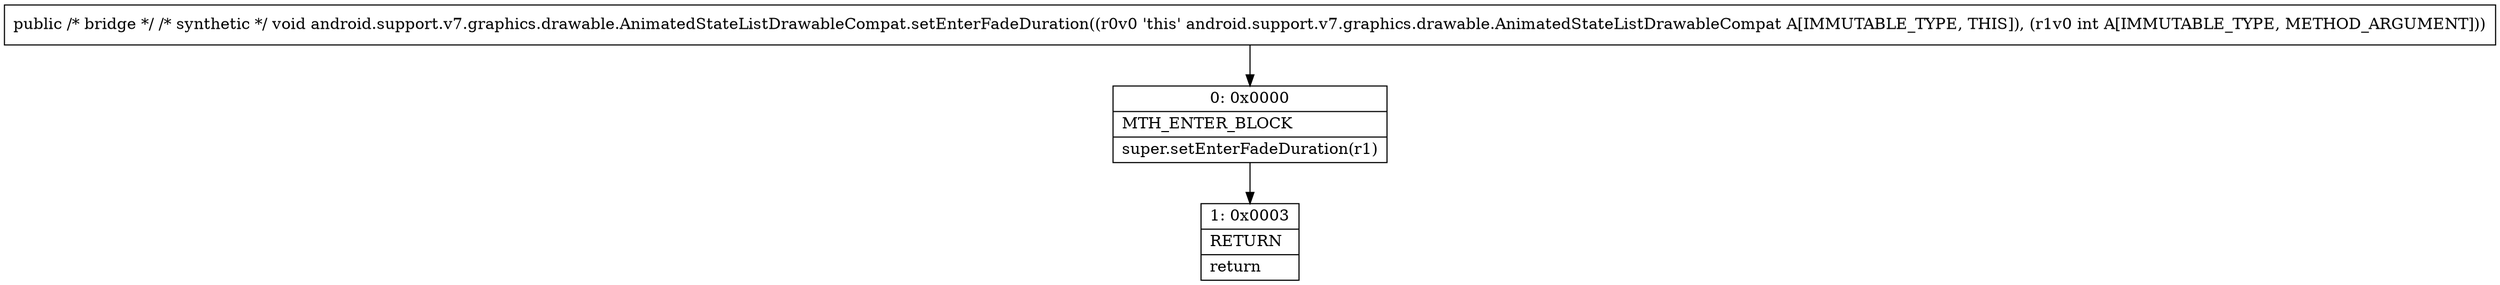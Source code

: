 digraph "CFG forandroid.support.v7.graphics.drawable.AnimatedStateListDrawableCompat.setEnterFadeDuration(I)V" {
Node_0 [shape=record,label="{0\:\ 0x0000|MTH_ENTER_BLOCK\l|super.setEnterFadeDuration(r1)\l}"];
Node_1 [shape=record,label="{1\:\ 0x0003|RETURN\l|return\l}"];
MethodNode[shape=record,label="{public \/* bridge *\/ \/* synthetic *\/ void android.support.v7.graphics.drawable.AnimatedStateListDrawableCompat.setEnterFadeDuration((r0v0 'this' android.support.v7.graphics.drawable.AnimatedStateListDrawableCompat A[IMMUTABLE_TYPE, THIS]), (r1v0 int A[IMMUTABLE_TYPE, METHOD_ARGUMENT])) }"];
MethodNode -> Node_0;
Node_0 -> Node_1;
}

